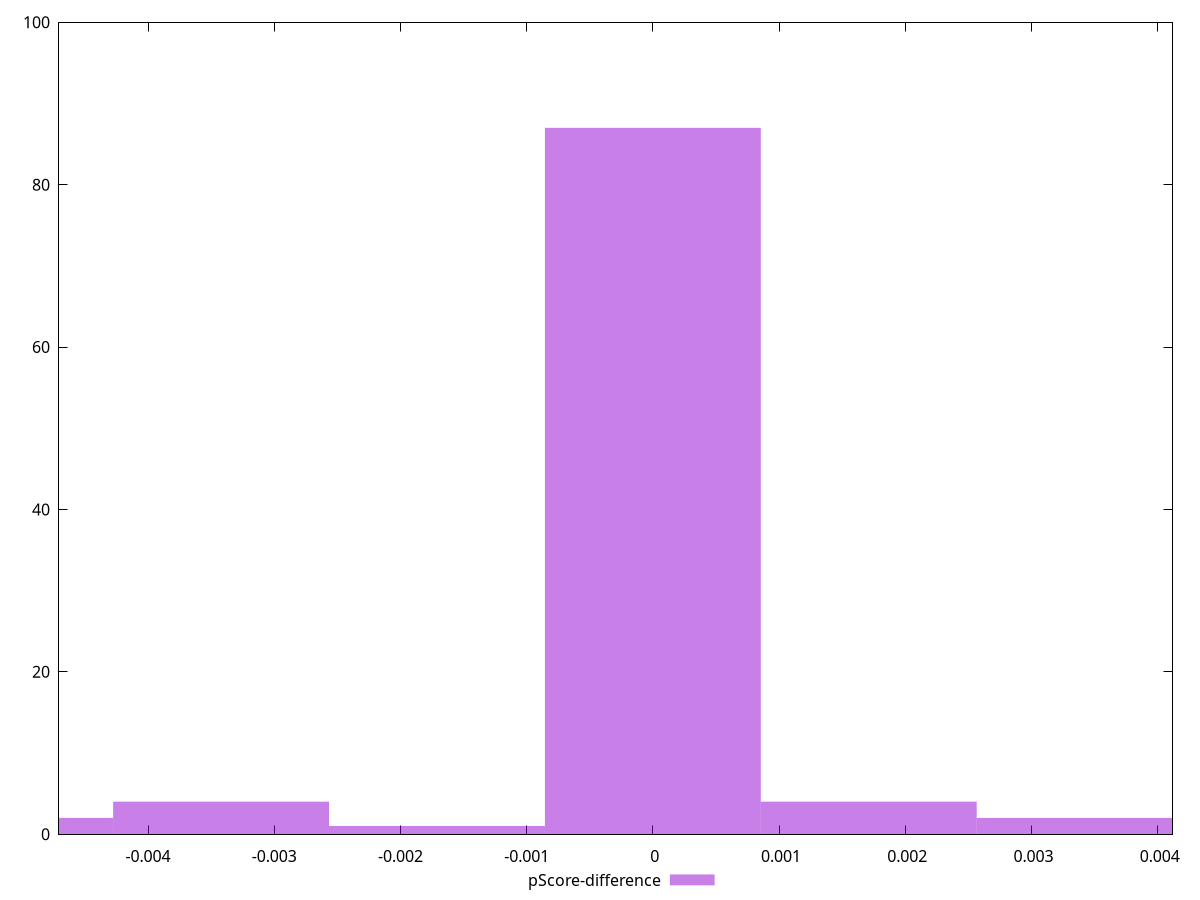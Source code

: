 reset

$pScoreDifference <<EOF
0 87
0.001710793308239888 4
-0.003421586616479776 4
0.003421586616479776 2
-0.005132379924719664 2
-0.001710793308239888 1
EOF

set key outside below
set boxwidth 0.001710793308239888
set xrange [-0.004705882352941226:0.0041176470588235314]
set yrange [0:100]
set trange [0:100]
set style fill transparent solid 0.5 noborder
set terminal svg size 640, 490 enhanced background rgb 'white'
set output "report_00013_2021-02-09T12-04-24.940Z/uses-text-compression/samples/pages/pScore-difference/histogram.svg"

plot $pScoreDifference title "pScore-difference" with boxes

reset
